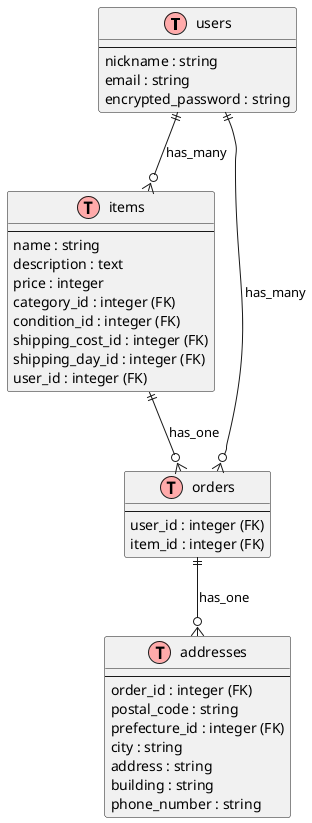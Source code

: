@startuml
!define table(x) class x << (T,#FFAAAA) >>

' Define the tables
table(users) {
  --
  nickname : string
  email : string
  encrypted_password : string
}

table(items) {
  --
  name : string
  description : text
  price : integer
  category_id : integer (FK)
  condition_id : integer (FK)
  shipping_cost_id : integer (FK)
  shipping_day_id : integer (FK)
  user_id : integer (FK)
}

table(orders) {
  --
  user_id : integer (FK)
  item_id : integer (FK)
}

table(addresses) {
  --
  order_id : integer (FK)
  postal_code : string
  prefecture_id : integer (FK)
  city : string
  address : string
  building : string
  phone_number : string
}

' Define relationships
users ||--o{ items : "has_many"
users ||--o{ orders : "has_many"
items ||--o{ orders : "has_one"
orders ||--o{ addresses : "has_one"

@enduml